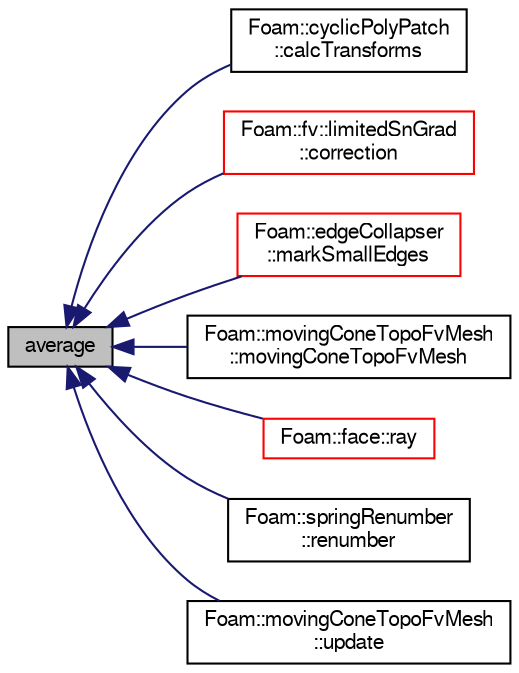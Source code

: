 digraph "average"
{
  bgcolor="transparent";
  edge [fontname="FreeSans",fontsize="10",labelfontname="FreeSans",labelfontsize="10"];
  node [fontname="FreeSans",fontsize="10",shape=record];
  rankdir="LR";
  Node60212 [label="average",height=0.2,width=0.4,color="black", fillcolor="grey75", style="filled", fontcolor="black"];
  Node60212 -> Node60213 [dir="back",color="midnightblue",fontsize="10",style="solid",fontname="FreeSans"];
  Node60213 [label="Foam::cyclicPolyPatch\l::calcTransforms",height=0.2,width=0.4,color="black",URL="$a27434.html#afb48497736bbafb1fbb000cd218d1779",tooltip="Recalculate the transformation tensors. "];
  Node60212 -> Node60214 [dir="back",color="midnightblue",fontsize="10",style="solid",fontname="FreeSans"];
  Node60214 [label="Foam::fv::limitedSnGrad\l::correction",height=0.2,width=0.4,color="red",URL="$a22602.html#ab85727e995470e7484f0dec7544b1e4d",tooltip="Return the explicit correction to the limitedSnGrad. "];
  Node60212 -> Node60218 [dir="back",color="midnightblue",fontsize="10",style="solid",fontname="FreeSans"];
  Node60218 [label="Foam::edgeCollapser\l::markSmallEdges",height=0.2,width=0.4,color="red",URL="$a21642.html#a3bd1111edd1c3822183a5bad2e459d54",tooltip="Mark (in collapseEdge) any edges to collapse. "];
  Node60212 -> Node60222 [dir="back",color="midnightblue",fontsize="10",style="solid",fontname="FreeSans"];
  Node60222 [label="Foam::movingConeTopoFvMesh\l::movingConeTopoFvMesh",height=0.2,width=0.4,color="black",URL="$a30462.html#ad9534bfb48cfaedd5227301e65a79d4c",tooltip="Construct from database. "];
  Node60212 -> Node60223 [dir="back",color="midnightblue",fontsize="10",style="solid",fontname="FreeSans"];
  Node60223 [label="Foam::face::ray",height=0.2,width=0.4,color="red",URL="$a27218.html#a0b9f87e78c11730b3971c2f71df58d37",tooltip="Return potential intersection with face with a ray starting. "];
  Node60212 -> Node60228 [dir="back",color="midnightblue",fontsize="10",style="solid",fontname="FreeSans"];
  Node60228 [label="Foam::springRenumber\l::renumber",height=0.2,width=0.4,color="black",URL="$a29218.html#a0c124d0687d8a18ac84af7ebee2989af",tooltip="Return the order in which cells need to be visited, i.e. "];
  Node60212 -> Node60229 [dir="back",color="midnightblue",fontsize="10",style="solid",fontname="FreeSans"];
  Node60229 [label="Foam::movingConeTopoFvMesh\l::update",height=0.2,width=0.4,color="black",URL="$a30462.html#aa2aac016e2bf7b5bd2b271786c2791aa",tooltip="Update the mesh for both mesh motion and topology change. "];
}
